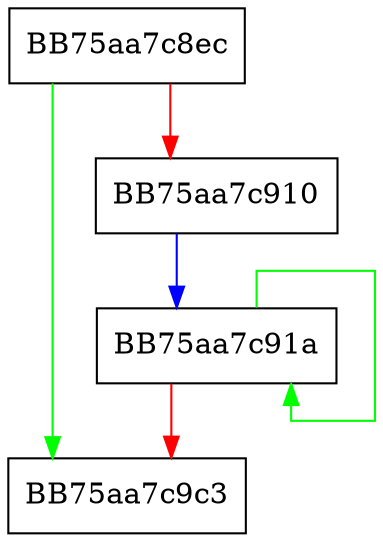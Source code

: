 digraph Decrypt {
  node [shape="box"];
  graph [splines=ortho];
  BB75aa7c8ec -> BB75aa7c9c3 [color="green"];
  BB75aa7c8ec -> BB75aa7c910 [color="red"];
  BB75aa7c910 -> BB75aa7c91a [color="blue"];
  BB75aa7c91a -> BB75aa7c91a [color="green"];
  BB75aa7c91a -> BB75aa7c9c3 [color="red"];
}